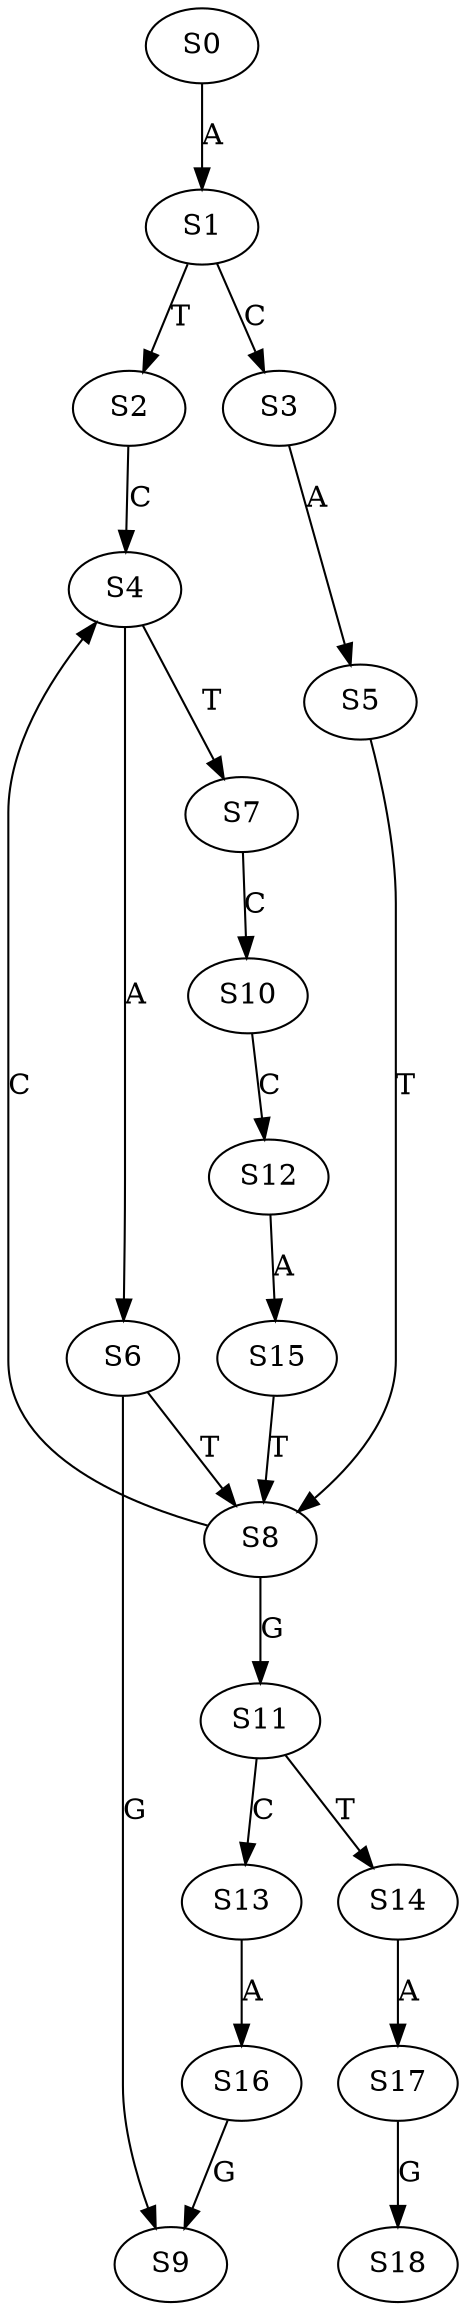 strict digraph  {
	S0 -> S1 [ label = A ];
	S1 -> S2 [ label = T ];
	S1 -> S3 [ label = C ];
	S2 -> S4 [ label = C ];
	S3 -> S5 [ label = A ];
	S4 -> S6 [ label = A ];
	S4 -> S7 [ label = T ];
	S5 -> S8 [ label = T ];
	S6 -> S8 [ label = T ];
	S6 -> S9 [ label = G ];
	S7 -> S10 [ label = C ];
	S8 -> S11 [ label = G ];
	S8 -> S4 [ label = C ];
	S10 -> S12 [ label = C ];
	S11 -> S13 [ label = C ];
	S11 -> S14 [ label = T ];
	S12 -> S15 [ label = A ];
	S13 -> S16 [ label = A ];
	S14 -> S17 [ label = A ];
	S15 -> S8 [ label = T ];
	S16 -> S9 [ label = G ];
	S17 -> S18 [ label = G ];
}
